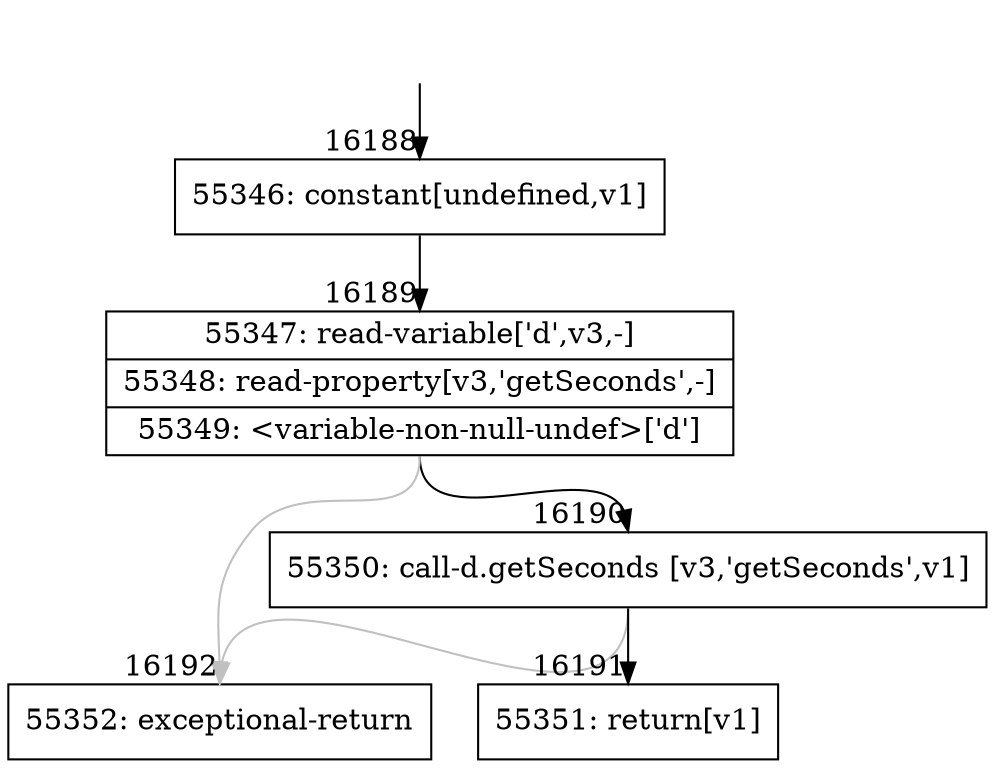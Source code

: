 digraph {
rankdir="TD"
BB_entry1488[shape=none,label=""];
BB_entry1488 -> BB16188 [tailport=s, headport=n, headlabel="    16188"]
BB16188 [shape=record label="{55346: constant[undefined,v1]}" ] 
BB16188 -> BB16189 [tailport=s, headport=n, headlabel="      16189"]
BB16189 [shape=record label="{55347: read-variable['d',v3,-]|55348: read-property[v3,'getSeconds',-]|55349: \<variable-non-null-undef\>['d']}" ] 
BB16189 -> BB16190 [tailport=s, headport=n, headlabel="      16190"]
BB16189 -> BB16192 [tailport=s, headport=n, color=gray, headlabel="      16192"]
BB16190 [shape=record label="{55350: call-d.getSeconds [v3,'getSeconds',v1]}" ] 
BB16190 -> BB16191 [tailport=s, headport=n, headlabel="      16191"]
BB16190 -> BB16192 [tailport=s, headport=n, color=gray]
BB16191 [shape=record label="{55351: return[v1]}" ] 
BB16192 [shape=record label="{55352: exceptional-return}" ] 
//#$~ 9437
}
